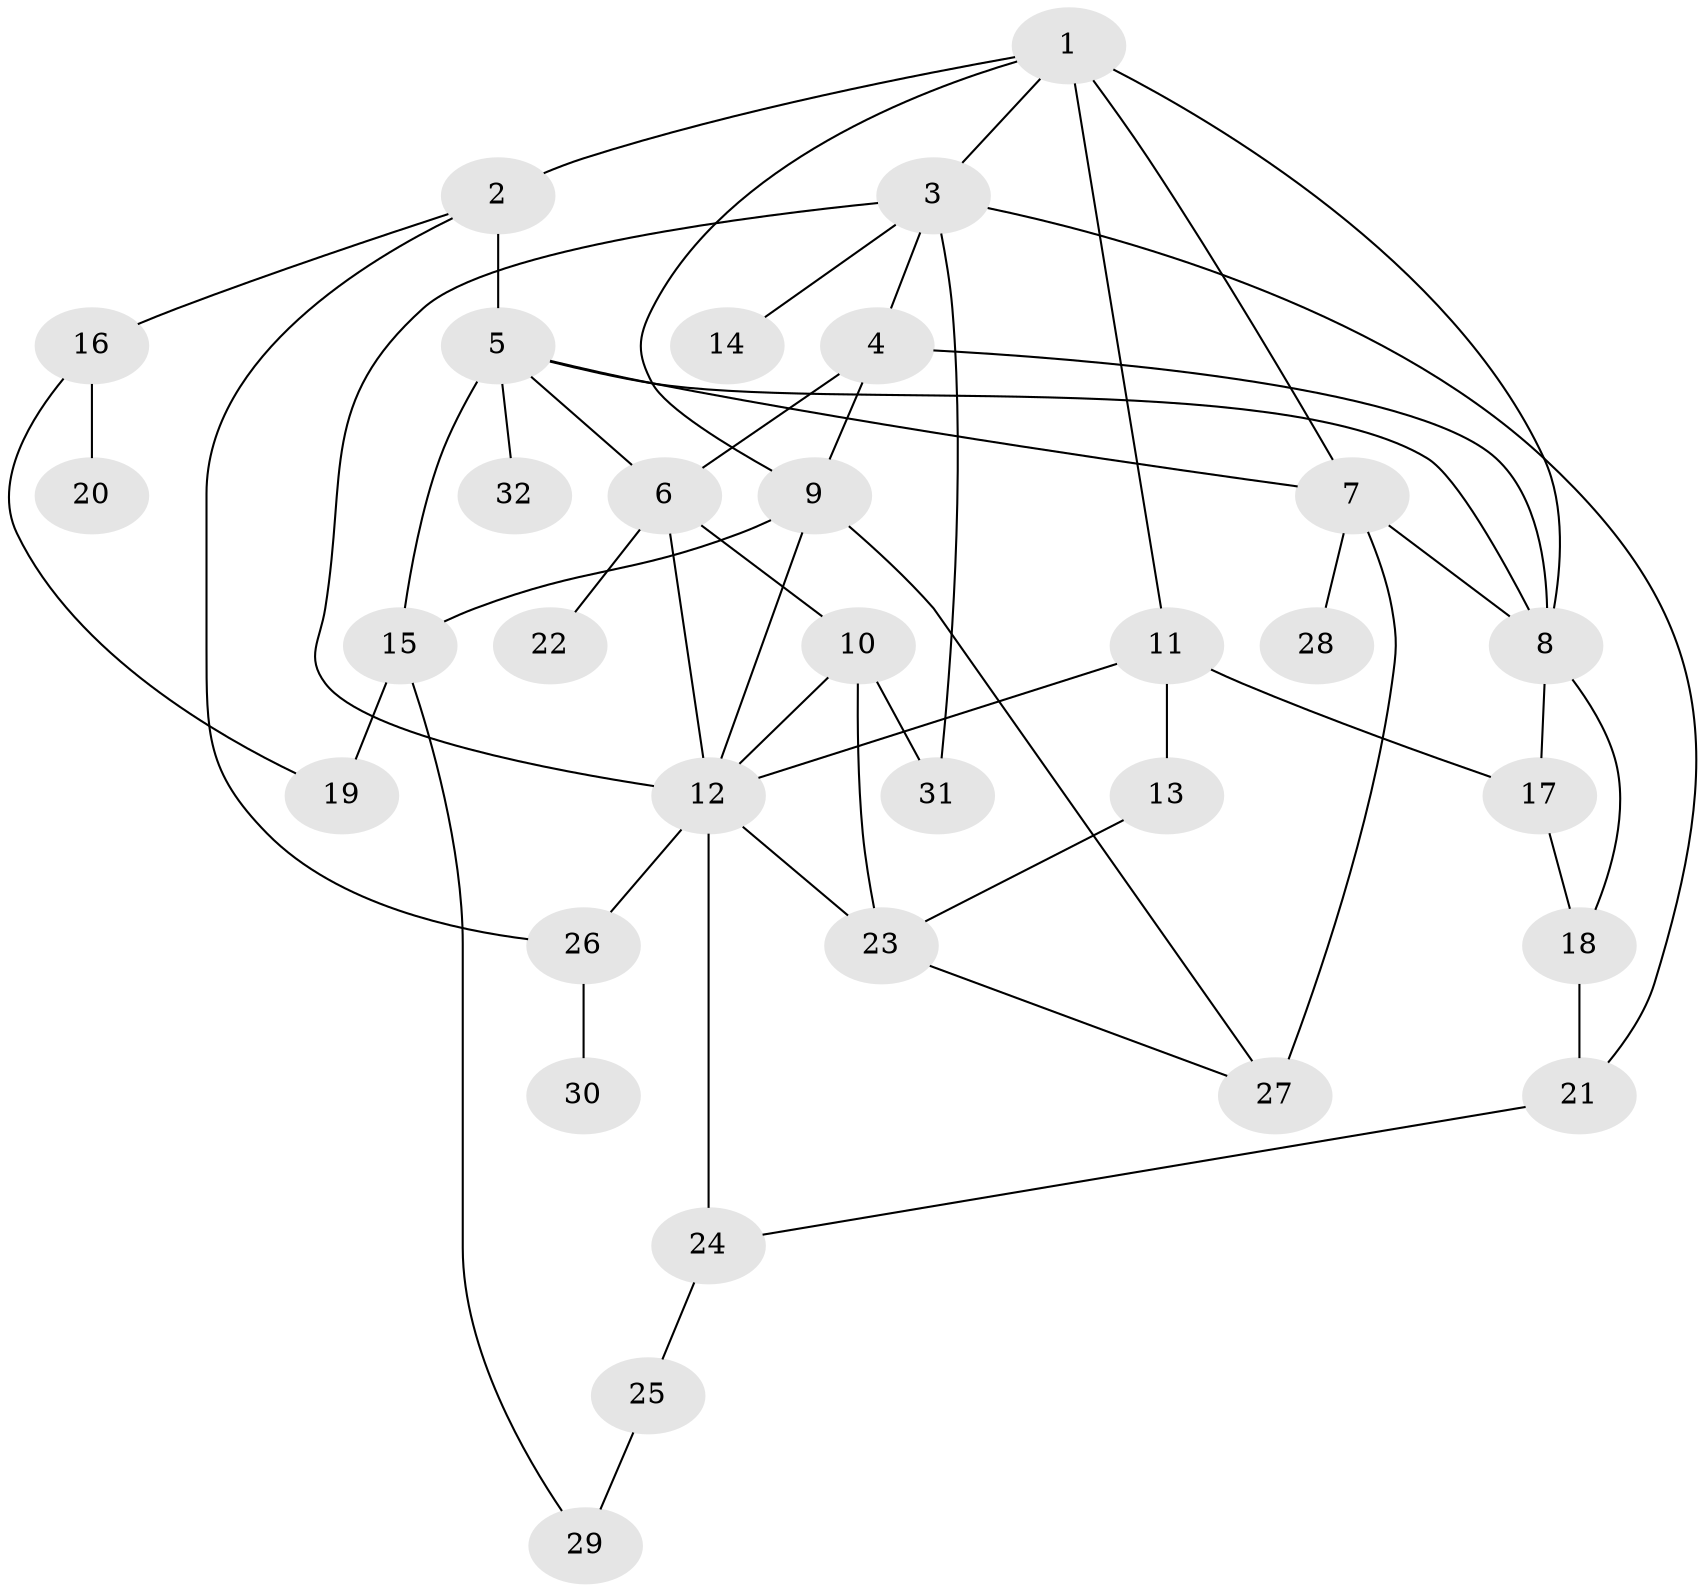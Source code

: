 // original degree distribution, {6: 0.03125, 5: 0.078125, 7: 0.015625, 2: 0.296875, 3: 0.234375, 4: 0.140625, 1: 0.203125}
// Generated by graph-tools (version 1.1) at 2025/34/03/09/25 02:34:15]
// undirected, 32 vertices, 54 edges
graph export_dot {
graph [start="1"]
  node [color=gray90,style=filled];
  1;
  2;
  3;
  4;
  5;
  6;
  7;
  8;
  9;
  10;
  11;
  12;
  13;
  14;
  15;
  16;
  17;
  18;
  19;
  20;
  21;
  22;
  23;
  24;
  25;
  26;
  27;
  28;
  29;
  30;
  31;
  32;
  1 -- 2 [weight=1.0];
  1 -- 3 [weight=1.0];
  1 -- 7 [weight=1.0];
  1 -- 8 [weight=1.0];
  1 -- 9 [weight=1.0];
  1 -- 11 [weight=1.0];
  2 -- 5 [weight=2.0];
  2 -- 16 [weight=1.0];
  2 -- 26 [weight=1.0];
  3 -- 4 [weight=1.0];
  3 -- 12 [weight=1.0];
  3 -- 14 [weight=1.0];
  3 -- 21 [weight=1.0];
  3 -- 31 [weight=1.0];
  4 -- 6 [weight=1.0];
  4 -- 8 [weight=1.0];
  4 -- 9 [weight=1.0];
  5 -- 6 [weight=1.0];
  5 -- 7 [weight=1.0];
  5 -- 8 [weight=1.0];
  5 -- 15 [weight=1.0];
  5 -- 32 [weight=1.0];
  6 -- 10 [weight=1.0];
  6 -- 12 [weight=1.0];
  6 -- 22 [weight=1.0];
  7 -- 8 [weight=1.0];
  7 -- 27 [weight=2.0];
  7 -- 28 [weight=1.0];
  8 -- 17 [weight=1.0];
  8 -- 18 [weight=1.0];
  9 -- 12 [weight=1.0];
  9 -- 15 [weight=1.0];
  9 -- 27 [weight=1.0];
  10 -- 12 [weight=1.0];
  10 -- 23 [weight=1.0];
  10 -- 31 [weight=1.0];
  11 -- 12 [weight=1.0];
  11 -- 13 [weight=1.0];
  11 -- 17 [weight=1.0];
  12 -- 23 [weight=1.0];
  12 -- 24 [weight=1.0];
  12 -- 26 [weight=1.0];
  13 -- 23 [weight=1.0];
  15 -- 19 [weight=1.0];
  15 -- 29 [weight=1.0];
  16 -- 19 [weight=1.0];
  16 -- 20 [weight=1.0];
  17 -- 18 [weight=1.0];
  18 -- 21 [weight=1.0];
  21 -- 24 [weight=1.0];
  23 -- 27 [weight=1.0];
  24 -- 25 [weight=1.0];
  25 -- 29 [weight=1.0];
  26 -- 30 [weight=1.0];
}
